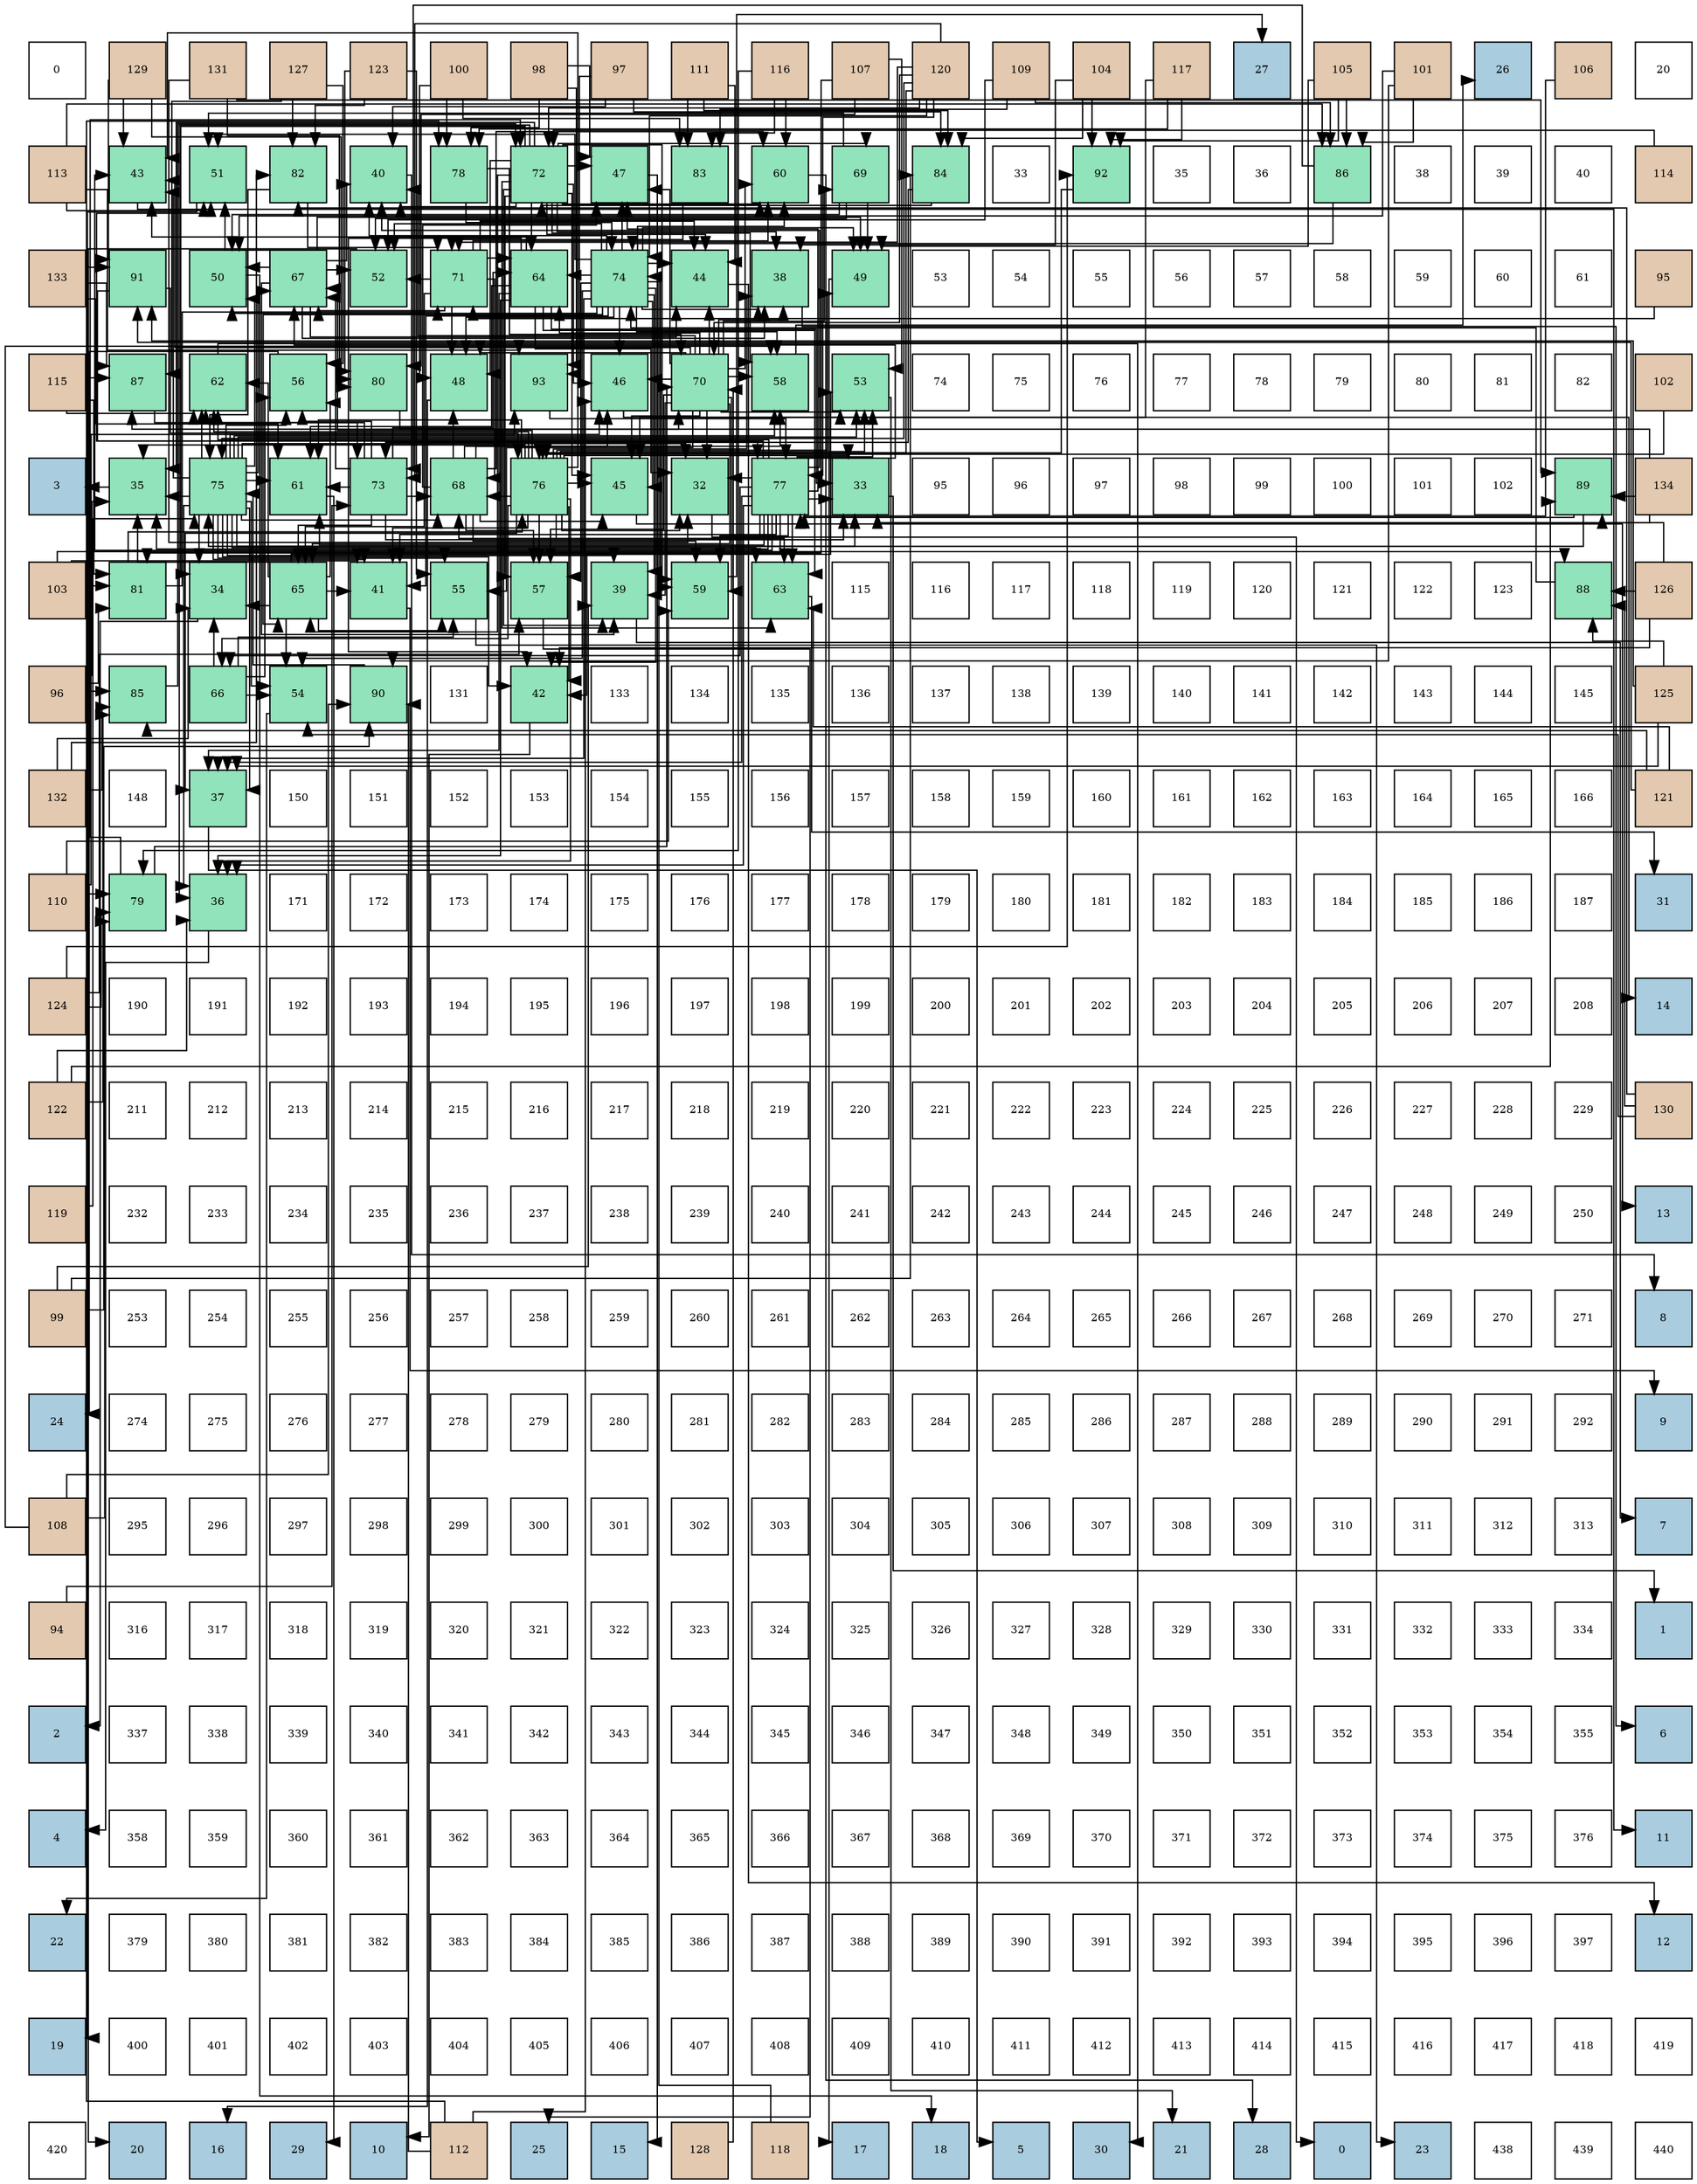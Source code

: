 digraph layout{
 rankdir=TB;
 splines=ortho;
 node [style=filled shape=square fixedsize=true width=0.6];
0[label="0", fontsize=8, fillcolor="#ffffff"];
1[label="129", fontsize=8, fillcolor="#e3c9af"];
2[label="131", fontsize=8, fillcolor="#e3c9af"];
3[label="127", fontsize=8, fillcolor="#e3c9af"];
4[label="123", fontsize=8, fillcolor="#e3c9af"];
5[label="100", fontsize=8, fillcolor="#e3c9af"];
6[label="98", fontsize=8, fillcolor="#e3c9af"];
7[label="97", fontsize=8, fillcolor="#e3c9af"];
8[label="111", fontsize=8, fillcolor="#e3c9af"];
9[label="116", fontsize=8, fillcolor="#e3c9af"];
10[label="107", fontsize=8, fillcolor="#e3c9af"];
11[label="120", fontsize=8, fillcolor="#e3c9af"];
12[label="109", fontsize=8, fillcolor="#e3c9af"];
13[label="104", fontsize=8, fillcolor="#e3c9af"];
14[label="117", fontsize=8, fillcolor="#e3c9af"];
15[label="27", fontsize=8, fillcolor="#a9ccde"];
16[label="105", fontsize=8, fillcolor="#e3c9af"];
17[label="101", fontsize=8, fillcolor="#e3c9af"];
18[label="26", fontsize=8, fillcolor="#a9ccde"];
19[label="106", fontsize=8, fillcolor="#e3c9af"];
20[label="20", fontsize=8, fillcolor="#ffffff"];
21[label="113", fontsize=8, fillcolor="#e3c9af"];
22[label="43", fontsize=8, fillcolor="#91e3bb"];
23[label="51", fontsize=8, fillcolor="#91e3bb"];
24[label="82", fontsize=8, fillcolor="#91e3bb"];
25[label="40", fontsize=8, fillcolor="#91e3bb"];
26[label="78", fontsize=8, fillcolor="#91e3bb"];
27[label="72", fontsize=8, fillcolor="#91e3bb"];
28[label="47", fontsize=8, fillcolor="#91e3bb"];
29[label="83", fontsize=8, fillcolor="#91e3bb"];
30[label="60", fontsize=8, fillcolor="#91e3bb"];
31[label="69", fontsize=8, fillcolor="#91e3bb"];
32[label="84", fontsize=8, fillcolor="#91e3bb"];
33[label="33", fontsize=8, fillcolor="#ffffff"];
34[label="92", fontsize=8, fillcolor="#91e3bb"];
35[label="35", fontsize=8, fillcolor="#ffffff"];
36[label="36", fontsize=8, fillcolor="#ffffff"];
37[label="86", fontsize=8, fillcolor="#91e3bb"];
38[label="38", fontsize=8, fillcolor="#ffffff"];
39[label="39", fontsize=8, fillcolor="#ffffff"];
40[label="40", fontsize=8, fillcolor="#ffffff"];
41[label="114", fontsize=8, fillcolor="#e3c9af"];
42[label="133", fontsize=8, fillcolor="#e3c9af"];
43[label="91", fontsize=8, fillcolor="#91e3bb"];
44[label="50", fontsize=8, fillcolor="#91e3bb"];
45[label="67", fontsize=8, fillcolor="#91e3bb"];
46[label="52", fontsize=8, fillcolor="#91e3bb"];
47[label="71", fontsize=8, fillcolor="#91e3bb"];
48[label="64", fontsize=8, fillcolor="#91e3bb"];
49[label="74", fontsize=8, fillcolor="#91e3bb"];
50[label="44", fontsize=8, fillcolor="#91e3bb"];
51[label="38", fontsize=8, fillcolor="#91e3bb"];
52[label="49", fontsize=8, fillcolor="#91e3bb"];
53[label="53", fontsize=8, fillcolor="#ffffff"];
54[label="54", fontsize=8, fillcolor="#ffffff"];
55[label="55", fontsize=8, fillcolor="#ffffff"];
56[label="56", fontsize=8, fillcolor="#ffffff"];
57[label="57", fontsize=8, fillcolor="#ffffff"];
58[label="58", fontsize=8, fillcolor="#ffffff"];
59[label="59", fontsize=8, fillcolor="#ffffff"];
60[label="60", fontsize=8, fillcolor="#ffffff"];
61[label="61", fontsize=8, fillcolor="#ffffff"];
62[label="95", fontsize=8, fillcolor="#e3c9af"];
63[label="115", fontsize=8, fillcolor="#e3c9af"];
64[label="87", fontsize=8, fillcolor="#91e3bb"];
65[label="62", fontsize=8, fillcolor="#91e3bb"];
66[label="56", fontsize=8, fillcolor="#91e3bb"];
67[label="80", fontsize=8, fillcolor="#91e3bb"];
68[label="48", fontsize=8, fillcolor="#91e3bb"];
69[label="93", fontsize=8, fillcolor="#91e3bb"];
70[label="46", fontsize=8, fillcolor="#91e3bb"];
71[label="70", fontsize=8, fillcolor="#91e3bb"];
72[label="58", fontsize=8, fillcolor="#91e3bb"];
73[label="53", fontsize=8, fillcolor="#91e3bb"];
74[label="74", fontsize=8, fillcolor="#ffffff"];
75[label="75", fontsize=8, fillcolor="#ffffff"];
76[label="76", fontsize=8, fillcolor="#ffffff"];
77[label="77", fontsize=8, fillcolor="#ffffff"];
78[label="78", fontsize=8, fillcolor="#ffffff"];
79[label="79", fontsize=8, fillcolor="#ffffff"];
80[label="80", fontsize=8, fillcolor="#ffffff"];
81[label="81", fontsize=8, fillcolor="#ffffff"];
82[label="82", fontsize=8, fillcolor="#ffffff"];
83[label="102", fontsize=8, fillcolor="#e3c9af"];
84[label="3", fontsize=8, fillcolor="#a9ccde"];
85[label="35", fontsize=8, fillcolor="#91e3bb"];
86[label="75", fontsize=8, fillcolor="#91e3bb"];
87[label="61", fontsize=8, fillcolor="#91e3bb"];
88[label="73", fontsize=8, fillcolor="#91e3bb"];
89[label="68", fontsize=8, fillcolor="#91e3bb"];
90[label="76", fontsize=8, fillcolor="#91e3bb"];
91[label="45", fontsize=8, fillcolor="#91e3bb"];
92[label="32", fontsize=8, fillcolor="#91e3bb"];
93[label="77", fontsize=8, fillcolor="#91e3bb"];
94[label="33", fontsize=8, fillcolor="#91e3bb"];
95[label="95", fontsize=8, fillcolor="#ffffff"];
96[label="96", fontsize=8, fillcolor="#ffffff"];
97[label="97", fontsize=8, fillcolor="#ffffff"];
98[label="98", fontsize=8, fillcolor="#ffffff"];
99[label="99", fontsize=8, fillcolor="#ffffff"];
100[label="100", fontsize=8, fillcolor="#ffffff"];
101[label="101", fontsize=8, fillcolor="#ffffff"];
102[label="102", fontsize=8, fillcolor="#ffffff"];
103[label="89", fontsize=8, fillcolor="#91e3bb"];
104[label="134", fontsize=8, fillcolor="#e3c9af"];
105[label="103", fontsize=8, fillcolor="#e3c9af"];
106[label="81", fontsize=8, fillcolor="#91e3bb"];
107[label="34", fontsize=8, fillcolor="#91e3bb"];
108[label="65", fontsize=8, fillcolor="#91e3bb"];
109[label="41", fontsize=8, fillcolor="#91e3bb"];
110[label="55", fontsize=8, fillcolor="#91e3bb"];
111[label="57", fontsize=8, fillcolor="#91e3bb"];
112[label="39", fontsize=8, fillcolor="#91e3bb"];
113[label="59", fontsize=8, fillcolor="#91e3bb"];
114[label="63", fontsize=8, fillcolor="#91e3bb"];
115[label="115", fontsize=8, fillcolor="#ffffff"];
116[label="116", fontsize=8, fillcolor="#ffffff"];
117[label="117", fontsize=8, fillcolor="#ffffff"];
118[label="118", fontsize=8, fillcolor="#ffffff"];
119[label="119", fontsize=8, fillcolor="#ffffff"];
120[label="120", fontsize=8, fillcolor="#ffffff"];
121[label="121", fontsize=8, fillcolor="#ffffff"];
122[label="122", fontsize=8, fillcolor="#ffffff"];
123[label="123", fontsize=8, fillcolor="#ffffff"];
124[label="88", fontsize=8, fillcolor="#91e3bb"];
125[label="126", fontsize=8, fillcolor="#e3c9af"];
126[label="96", fontsize=8, fillcolor="#e3c9af"];
127[label="85", fontsize=8, fillcolor="#91e3bb"];
128[label="66", fontsize=8, fillcolor="#91e3bb"];
129[label="54", fontsize=8, fillcolor="#91e3bb"];
130[label="90", fontsize=8, fillcolor="#91e3bb"];
131[label="131", fontsize=8, fillcolor="#ffffff"];
132[label="42", fontsize=8, fillcolor="#91e3bb"];
133[label="133", fontsize=8, fillcolor="#ffffff"];
134[label="134", fontsize=8, fillcolor="#ffffff"];
135[label="135", fontsize=8, fillcolor="#ffffff"];
136[label="136", fontsize=8, fillcolor="#ffffff"];
137[label="137", fontsize=8, fillcolor="#ffffff"];
138[label="138", fontsize=8, fillcolor="#ffffff"];
139[label="139", fontsize=8, fillcolor="#ffffff"];
140[label="140", fontsize=8, fillcolor="#ffffff"];
141[label="141", fontsize=8, fillcolor="#ffffff"];
142[label="142", fontsize=8, fillcolor="#ffffff"];
143[label="143", fontsize=8, fillcolor="#ffffff"];
144[label="144", fontsize=8, fillcolor="#ffffff"];
145[label="145", fontsize=8, fillcolor="#ffffff"];
146[label="125", fontsize=8, fillcolor="#e3c9af"];
147[label="132", fontsize=8, fillcolor="#e3c9af"];
148[label="148", fontsize=8, fillcolor="#ffffff"];
149[label="37", fontsize=8, fillcolor="#91e3bb"];
150[label="150", fontsize=8, fillcolor="#ffffff"];
151[label="151", fontsize=8, fillcolor="#ffffff"];
152[label="152", fontsize=8, fillcolor="#ffffff"];
153[label="153", fontsize=8, fillcolor="#ffffff"];
154[label="154", fontsize=8, fillcolor="#ffffff"];
155[label="155", fontsize=8, fillcolor="#ffffff"];
156[label="156", fontsize=8, fillcolor="#ffffff"];
157[label="157", fontsize=8, fillcolor="#ffffff"];
158[label="158", fontsize=8, fillcolor="#ffffff"];
159[label="159", fontsize=8, fillcolor="#ffffff"];
160[label="160", fontsize=8, fillcolor="#ffffff"];
161[label="161", fontsize=8, fillcolor="#ffffff"];
162[label="162", fontsize=8, fillcolor="#ffffff"];
163[label="163", fontsize=8, fillcolor="#ffffff"];
164[label="164", fontsize=8, fillcolor="#ffffff"];
165[label="165", fontsize=8, fillcolor="#ffffff"];
166[label="166", fontsize=8, fillcolor="#ffffff"];
167[label="121", fontsize=8, fillcolor="#e3c9af"];
168[label="110", fontsize=8, fillcolor="#e3c9af"];
169[label="79", fontsize=8, fillcolor="#91e3bb"];
170[label="36", fontsize=8, fillcolor="#91e3bb"];
171[label="171", fontsize=8, fillcolor="#ffffff"];
172[label="172", fontsize=8, fillcolor="#ffffff"];
173[label="173", fontsize=8, fillcolor="#ffffff"];
174[label="174", fontsize=8, fillcolor="#ffffff"];
175[label="175", fontsize=8, fillcolor="#ffffff"];
176[label="176", fontsize=8, fillcolor="#ffffff"];
177[label="177", fontsize=8, fillcolor="#ffffff"];
178[label="178", fontsize=8, fillcolor="#ffffff"];
179[label="179", fontsize=8, fillcolor="#ffffff"];
180[label="180", fontsize=8, fillcolor="#ffffff"];
181[label="181", fontsize=8, fillcolor="#ffffff"];
182[label="182", fontsize=8, fillcolor="#ffffff"];
183[label="183", fontsize=8, fillcolor="#ffffff"];
184[label="184", fontsize=8, fillcolor="#ffffff"];
185[label="185", fontsize=8, fillcolor="#ffffff"];
186[label="186", fontsize=8, fillcolor="#ffffff"];
187[label="187", fontsize=8, fillcolor="#ffffff"];
188[label="31", fontsize=8, fillcolor="#a9ccde"];
189[label="124", fontsize=8, fillcolor="#e3c9af"];
190[label="190", fontsize=8, fillcolor="#ffffff"];
191[label="191", fontsize=8, fillcolor="#ffffff"];
192[label="192", fontsize=8, fillcolor="#ffffff"];
193[label="193", fontsize=8, fillcolor="#ffffff"];
194[label="194", fontsize=8, fillcolor="#ffffff"];
195[label="195", fontsize=8, fillcolor="#ffffff"];
196[label="196", fontsize=8, fillcolor="#ffffff"];
197[label="197", fontsize=8, fillcolor="#ffffff"];
198[label="198", fontsize=8, fillcolor="#ffffff"];
199[label="199", fontsize=8, fillcolor="#ffffff"];
200[label="200", fontsize=8, fillcolor="#ffffff"];
201[label="201", fontsize=8, fillcolor="#ffffff"];
202[label="202", fontsize=8, fillcolor="#ffffff"];
203[label="203", fontsize=8, fillcolor="#ffffff"];
204[label="204", fontsize=8, fillcolor="#ffffff"];
205[label="205", fontsize=8, fillcolor="#ffffff"];
206[label="206", fontsize=8, fillcolor="#ffffff"];
207[label="207", fontsize=8, fillcolor="#ffffff"];
208[label="208", fontsize=8, fillcolor="#ffffff"];
209[label="14", fontsize=8, fillcolor="#a9ccde"];
210[label="122", fontsize=8, fillcolor="#e3c9af"];
211[label="211", fontsize=8, fillcolor="#ffffff"];
212[label="212", fontsize=8, fillcolor="#ffffff"];
213[label="213", fontsize=8, fillcolor="#ffffff"];
214[label="214", fontsize=8, fillcolor="#ffffff"];
215[label="215", fontsize=8, fillcolor="#ffffff"];
216[label="216", fontsize=8, fillcolor="#ffffff"];
217[label="217", fontsize=8, fillcolor="#ffffff"];
218[label="218", fontsize=8, fillcolor="#ffffff"];
219[label="219", fontsize=8, fillcolor="#ffffff"];
220[label="220", fontsize=8, fillcolor="#ffffff"];
221[label="221", fontsize=8, fillcolor="#ffffff"];
222[label="222", fontsize=8, fillcolor="#ffffff"];
223[label="223", fontsize=8, fillcolor="#ffffff"];
224[label="224", fontsize=8, fillcolor="#ffffff"];
225[label="225", fontsize=8, fillcolor="#ffffff"];
226[label="226", fontsize=8, fillcolor="#ffffff"];
227[label="227", fontsize=8, fillcolor="#ffffff"];
228[label="228", fontsize=8, fillcolor="#ffffff"];
229[label="229", fontsize=8, fillcolor="#ffffff"];
230[label="130", fontsize=8, fillcolor="#e3c9af"];
231[label="119", fontsize=8, fillcolor="#e3c9af"];
232[label="232", fontsize=8, fillcolor="#ffffff"];
233[label="233", fontsize=8, fillcolor="#ffffff"];
234[label="234", fontsize=8, fillcolor="#ffffff"];
235[label="235", fontsize=8, fillcolor="#ffffff"];
236[label="236", fontsize=8, fillcolor="#ffffff"];
237[label="237", fontsize=8, fillcolor="#ffffff"];
238[label="238", fontsize=8, fillcolor="#ffffff"];
239[label="239", fontsize=8, fillcolor="#ffffff"];
240[label="240", fontsize=8, fillcolor="#ffffff"];
241[label="241", fontsize=8, fillcolor="#ffffff"];
242[label="242", fontsize=8, fillcolor="#ffffff"];
243[label="243", fontsize=8, fillcolor="#ffffff"];
244[label="244", fontsize=8, fillcolor="#ffffff"];
245[label="245", fontsize=8, fillcolor="#ffffff"];
246[label="246", fontsize=8, fillcolor="#ffffff"];
247[label="247", fontsize=8, fillcolor="#ffffff"];
248[label="248", fontsize=8, fillcolor="#ffffff"];
249[label="249", fontsize=8, fillcolor="#ffffff"];
250[label="250", fontsize=8, fillcolor="#ffffff"];
251[label="13", fontsize=8, fillcolor="#a9ccde"];
252[label="99", fontsize=8, fillcolor="#e3c9af"];
253[label="253", fontsize=8, fillcolor="#ffffff"];
254[label="254", fontsize=8, fillcolor="#ffffff"];
255[label="255", fontsize=8, fillcolor="#ffffff"];
256[label="256", fontsize=8, fillcolor="#ffffff"];
257[label="257", fontsize=8, fillcolor="#ffffff"];
258[label="258", fontsize=8, fillcolor="#ffffff"];
259[label="259", fontsize=8, fillcolor="#ffffff"];
260[label="260", fontsize=8, fillcolor="#ffffff"];
261[label="261", fontsize=8, fillcolor="#ffffff"];
262[label="262", fontsize=8, fillcolor="#ffffff"];
263[label="263", fontsize=8, fillcolor="#ffffff"];
264[label="264", fontsize=8, fillcolor="#ffffff"];
265[label="265", fontsize=8, fillcolor="#ffffff"];
266[label="266", fontsize=8, fillcolor="#ffffff"];
267[label="267", fontsize=8, fillcolor="#ffffff"];
268[label="268", fontsize=8, fillcolor="#ffffff"];
269[label="269", fontsize=8, fillcolor="#ffffff"];
270[label="270", fontsize=8, fillcolor="#ffffff"];
271[label="271", fontsize=8, fillcolor="#ffffff"];
272[label="8", fontsize=8, fillcolor="#a9ccde"];
273[label="24", fontsize=8, fillcolor="#a9ccde"];
274[label="274", fontsize=8, fillcolor="#ffffff"];
275[label="275", fontsize=8, fillcolor="#ffffff"];
276[label="276", fontsize=8, fillcolor="#ffffff"];
277[label="277", fontsize=8, fillcolor="#ffffff"];
278[label="278", fontsize=8, fillcolor="#ffffff"];
279[label="279", fontsize=8, fillcolor="#ffffff"];
280[label="280", fontsize=8, fillcolor="#ffffff"];
281[label="281", fontsize=8, fillcolor="#ffffff"];
282[label="282", fontsize=8, fillcolor="#ffffff"];
283[label="283", fontsize=8, fillcolor="#ffffff"];
284[label="284", fontsize=8, fillcolor="#ffffff"];
285[label="285", fontsize=8, fillcolor="#ffffff"];
286[label="286", fontsize=8, fillcolor="#ffffff"];
287[label="287", fontsize=8, fillcolor="#ffffff"];
288[label="288", fontsize=8, fillcolor="#ffffff"];
289[label="289", fontsize=8, fillcolor="#ffffff"];
290[label="290", fontsize=8, fillcolor="#ffffff"];
291[label="291", fontsize=8, fillcolor="#ffffff"];
292[label="292", fontsize=8, fillcolor="#ffffff"];
293[label="9", fontsize=8, fillcolor="#a9ccde"];
294[label="108", fontsize=8, fillcolor="#e3c9af"];
295[label="295", fontsize=8, fillcolor="#ffffff"];
296[label="296", fontsize=8, fillcolor="#ffffff"];
297[label="297", fontsize=8, fillcolor="#ffffff"];
298[label="298", fontsize=8, fillcolor="#ffffff"];
299[label="299", fontsize=8, fillcolor="#ffffff"];
300[label="300", fontsize=8, fillcolor="#ffffff"];
301[label="301", fontsize=8, fillcolor="#ffffff"];
302[label="302", fontsize=8, fillcolor="#ffffff"];
303[label="303", fontsize=8, fillcolor="#ffffff"];
304[label="304", fontsize=8, fillcolor="#ffffff"];
305[label="305", fontsize=8, fillcolor="#ffffff"];
306[label="306", fontsize=8, fillcolor="#ffffff"];
307[label="307", fontsize=8, fillcolor="#ffffff"];
308[label="308", fontsize=8, fillcolor="#ffffff"];
309[label="309", fontsize=8, fillcolor="#ffffff"];
310[label="310", fontsize=8, fillcolor="#ffffff"];
311[label="311", fontsize=8, fillcolor="#ffffff"];
312[label="312", fontsize=8, fillcolor="#ffffff"];
313[label="313", fontsize=8, fillcolor="#ffffff"];
314[label="7", fontsize=8, fillcolor="#a9ccde"];
315[label="94", fontsize=8, fillcolor="#e3c9af"];
316[label="316", fontsize=8, fillcolor="#ffffff"];
317[label="317", fontsize=8, fillcolor="#ffffff"];
318[label="318", fontsize=8, fillcolor="#ffffff"];
319[label="319", fontsize=8, fillcolor="#ffffff"];
320[label="320", fontsize=8, fillcolor="#ffffff"];
321[label="321", fontsize=8, fillcolor="#ffffff"];
322[label="322", fontsize=8, fillcolor="#ffffff"];
323[label="323", fontsize=8, fillcolor="#ffffff"];
324[label="324", fontsize=8, fillcolor="#ffffff"];
325[label="325", fontsize=8, fillcolor="#ffffff"];
326[label="326", fontsize=8, fillcolor="#ffffff"];
327[label="327", fontsize=8, fillcolor="#ffffff"];
328[label="328", fontsize=8, fillcolor="#ffffff"];
329[label="329", fontsize=8, fillcolor="#ffffff"];
330[label="330", fontsize=8, fillcolor="#ffffff"];
331[label="331", fontsize=8, fillcolor="#ffffff"];
332[label="332", fontsize=8, fillcolor="#ffffff"];
333[label="333", fontsize=8, fillcolor="#ffffff"];
334[label="334", fontsize=8, fillcolor="#ffffff"];
335[label="1", fontsize=8, fillcolor="#a9ccde"];
336[label="2", fontsize=8, fillcolor="#a9ccde"];
337[label="337", fontsize=8, fillcolor="#ffffff"];
338[label="338", fontsize=8, fillcolor="#ffffff"];
339[label="339", fontsize=8, fillcolor="#ffffff"];
340[label="340", fontsize=8, fillcolor="#ffffff"];
341[label="341", fontsize=8, fillcolor="#ffffff"];
342[label="342", fontsize=8, fillcolor="#ffffff"];
343[label="343", fontsize=8, fillcolor="#ffffff"];
344[label="344", fontsize=8, fillcolor="#ffffff"];
345[label="345", fontsize=8, fillcolor="#ffffff"];
346[label="346", fontsize=8, fillcolor="#ffffff"];
347[label="347", fontsize=8, fillcolor="#ffffff"];
348[label="348", fontsize=8, fillcolor="#ffffff"];
349[label="349", fontsize=8, fillcolor="#ffffff"];
350[label="350", fontsize=8, fillcolor="#ffffff"];
351[label="351", fontsize=8, fillcolor="#ffffff"];
352[label="352", fontsize=8, fillcolor="#ffffff"];
353[label="353", fontsize=8, fillcolor="#ffffff"];
354[label="354", fontsize=8, fillcolor="#ffffff"];
355[label="355", fontsize=8, fillcolor="#ffffff"];
356[label="6", fontsize=8, fillcolor="#a9ccde"];
357[label="4", fontsize=8, fillcolor="#a9ccde"];
358[label="358", fontsize=8, fillcolor="#ffffff"];
359[label="359", fontsize=8, fillcolor="#ffffff"];
360[label="360", fontsize=8, fillcolor="#ffffff"];
361[label="361", fontsize=8, fillcolor="#ffffff"];
362[label="362", fontsize=8, fillcolor="#ffffff"];
363[label="363", fontsize=8, fillcolor="#ffffff"];
364[label="364", fontsize=8, fillcolor="#ffffff"];
365[label="365", fontsize=8, fillcolor="#ffffff"];
366[label="366", fontsize=8, fillcolor="#ffffff"];
367[label="367", fontsize=8, fillcolor="#ffffff"];
368[label="368", fontsize=8, fillcolor="#ffffff"];
369[label="369", fontsize=8, fillcolor="#ffffff"];
370[label="370", fontsize=8, fillcolor="#ffffff"];
371[label="371", fontsize=8, fillcolor="#ffffff"];
372[label="372", fontsize=8, fillcolor="#ffffff"];
373[label="373", fontsize=8, fillcolor="#ffffff"];
374[label="374", fontsize=8, fillcolor="#ffffff"];
375[label="375", fontsize=8, fillcolor="#ffffff"];
376[label="376", fontsize=8, fillcolor="#ffffff"];
377[label="11", fontsize=8, fillcolor="#a9ccde"];
378[label="22", fontsize=8, fillcolor="#a9ccde"];
379[label="379", fontsize=8, fillcolor="#ffffff"];
380[label="380", fontsize=8, fillcolor="#ffffff"];
381[label="381", fontsize=8, fillcolor="#ffffff"];
382[label="382", fontsize=8, fillcolor="#ffffff"];
383[label="383", fontsize=8, fillcolor="#ffffff"];
384[label="384", fontsize=8, fillcolor="#ffffff"];
385[label="385", fontsize=8, fillcolor="#ffffff"];
386[label="386", fontsize=8, fillcolor="#ffffff"];
387[label="387", fontsize=8, fillcolor="#ffffff"];
388[label="388", fontsize=8, fillcolor="#ffffff"];
389[label="389", fontsize=8, fillcolor="#ffffff"];
390[label="390", fontsize=8, fillcolor="#ffffff"];
391[label="391", fontsize=8, fillcolor="#ffffff"];
392[label="392", fontsize=8, fillcolor="#ffffff"];
393[label="393", fontsize=8, fillcolor="#ffffff"];
394[label="394", fontsize=8, fillcolor="#ffffff"];
395[label="395", fontsize=8, fillcolor="#ffffff"];
396[label="396", fontsize=8, fillcolor="#ffffff"];
397[label="397", fontsize=8, fillcolor="#ffffff"];
398[label="12", fontsize=8, fillcolor="#a9ccde"];
399[label="19", fontsize=8, fillcolor="#a9ccde"];
400[label="400", fontsize=8, fillcolor="#ffffff"];
401[label="401", fontsize=8, fillcolor="#ffffff"];
402[label="402", fontsize=8, fillcolor="#ffffff"];
403[label="403", fontsize=8, fillcolor="#ffffff"];
404[label="404", fontsize=8, fillcolor="#ffffff"];
405[label="405", fontsize=8, fillcolor="#ffffff"];
406[label="406", fontsize=8, fillcolor="#ffffff"];
407[label="407", fontsize=8, fillcolor="#ffffff"];
408[label="408", fontsize=8, fillcolor="#ffffff"];
409[label="409", fontsize=8, fillcolor="#ffffff"];
410[label="410", fontsize=8, fillcolor="#ffffff"];
411[label="411", fontsize=8, fillcolor="#ffffff"];
412[label="412", fontsize=8, fillcolor="#ffffff"];
413[label="413", fontsize=8, fillcolor="#ffffff"];
414[label="414", fontsize=8, fillcolor="#ffffff"];
415[label="415", fontsize=8, fillcolor="#ffffff"];
416[label="416", fontsize=8, fillcolor="#ffffff"];
417[label="417", fontsize=8, fillcolor="#ffffff"];
418[label="418", fontsize=8, fillcolor="#ffffff"];
419[label="419", fontsize=8, fillcolor="#ffffff"];
420[label="420", fontsize=8, fillcolor="#ffffff"];
421[label="20", fontsize=8, fillcolor="#a9ccde"];
422[label="16", fontsize=8, fillcolor="#a9ccde"];
423[label="29", fontsize=8, fillcolor="#a9ccde"];
424[label="10", fontsize=8, fillcolor="#a9ccde"];
425[label="112", fontsize=8, fillcolor="#e3c9af"];
426[label="25", fontsize=8, fillcolor="#a9ccde"];
427[label="15", fontsize=8, fillcolor="#a9ccde"];
428[label="128", fontsize=8, fillcolor="#e3c9af"];
429[label="118", fontsize=8, fillcolor="#e3c9af"];
430[label="17", fontsize=8, fillcolor="#a9ccde"];
431[label="18", fontsize=8, fillcolor="#a9ccde"];
432[label="5", fontsize=8, fillcolor="#a9ccde"];
433[label="30", fontsize=8, fillcolor="#a9ccde"];
434[label="21", fontsize=8, fillcolor="#a9ccde"];
435[label="28", fontsize=8, fillcolor="#a9ccde"];
436[label="0", fontsize=8, fillcolor="#a9ccde"];
437[label="23", fontsize=8, fillcolor="#a9ccde"];
438[label="438", fontsize=8, fillcolor="#ffffff"];
439[label="439", fontsize=8, fillcolor="#ffffff"];
440[label="440", fontsize=8, fillcolor="#ffffff"];
edge [constraint=false, style=vis];92 -> 436;
94 -> 335;
107 -> 336;
85 -> 84;
170 -> 357;
149 -> 432;
51 -> 356;
112 -> 314;
25 -> 272;
109 -> 293;
132 -> 424;
22 -> 377;
50 -> 398;
91 -> 251;
70 -> 209;
28 -> 427;
68 -> 422;
52 -> 430;
44 -> 431;
23 -> 399;
46 -> 421;
73 -> 434;
129 -> 378;
110 -> 437;
66 -> 273;
111 -> 426;
72 -> 18;
113 -> 15;
30 -> 435;
87 -> 423;
65 -> 433;
114 -> 188;
48 -> 92;
48 -> 94;
48 -> 170;
48 -> 149;
48 -> 132;
48 -> 22;
48 -> 87;
48 -> 114;
108 -> 107;
108 -> 85;
108 -> 109;
108 -> 73;
108 -> 129;
108 -> 110;
108 -> 66;
108 -> 65;
128 -> 107;
128 -> 129;
128 -> 110;
128 -> 66;
45 -> 51;
45 -> 112;
45 -> 25;
45 -> 50;
45 -> 52;
45 -> 44;
45 -> 23;
45 -> 46;
89 -> 91;
89 -> 70;
89 -> 28;
89 -> 68;
89 -> 111;
89 -> 72;
89 -> 113;
89 -> 30;
31 -> 52;
31 -> 44;
31 -> 23;
31 -> 46;
71 -> 92;
71 -> 51;
71 -> 112;
71 -> 25;
71 -> 22;
71 -> 50;
71 -> 91;
71 -> 70;
71 -> 28;
71 -> 68;
71 -> 73;
71 -> 110;
71 -> 111;
71 -> 72;
71 -> 113;
71 -> 30;
71 -> 48;
71 -> 108;
71 -> 31;
47 -> 50;
47 -> 68;
47 -> 46;
47 -> 30;
47 -> 48;
47 -> 108;
47 -> 45;
47 -> 89;
27 -> 107;
27 -> 85;
27 -> 170;
27 -> 51;
27 -> 112;
27 -> 25;
27 -> 50;
27 -> 91;
27 -> 70;
27 -> 28;
27 -> 68;
27 -> 111;
27 -> 72;
27 -> 113;
27 -> 30;
27 -> 114;
27 -> 48;
27 -> 108;
27 -> 31;
88 -> 94;
88 -> 66;
88 -> 87;
88 -> 65;
88 -> 48;
88 -> 108;
88 -> 45;
88 -> 89;
49 -> 149;
49 -> 51;
49 -> 112;
49 -> 25;
49 -> 109;
49 -> 132;
49 -> 50;
49 -> 91;
49 -> 70;
49 -> 28;
49 -> 68;
49 -> 52;
49 -> 44;
49 -> 23;
49 -> 46;
49 -> 129;
49 -> 111;
49 -> 72;
49 -> 113;
49 -> 30;
49 -> 48;
49 -> 108;
86 -> 92;
86 -> 94;
86 -> 107;
86 -> 85;
86 -> 170;
86 -> 149;
86 -> 112;
86 -> 109;
86 -> 132;
86 -> 22;
86 -> 70;
86 -> 44;
86 -> 73;
86 -> 129;
86 -> 110;
86 -> 66;
86 -> 72;
86 -> 87;
86 -> 65;
86 -> 114;
86 -> 45;
86 -> 89;
90 -> 92;
90 -> 94;
90 -> 85;
90 -> 170;
90 -> 149;
90 -> 51;
90 -> 109;
90 -> 132;
90 -> 22;
90 -> 91;
90 -> 52;
90 -> 73;
90 -> 111;
90 -> 87;
90 -> 65;
90 -> 114;
90 -> 128;
90 -> 45;
90 -> 89;
93 -> 92;
93 -> 94;
93 -> 85;
93 -> 170;
93 -> 149;
93 -> 25;
93 -> 109;
93 -> 132;
93 -> 22;
93 -> 28;
93 -> 23;
93 -> 73;
93 -> 113;
93 -> 87;
93 -> 65;
93 -> 114;
93 -> 128;
93 -> 45;
93 -> 89;
26 -> 71;
26 -> 49;
169 -> 71;
169 -> 27;
67 -> 71;
106 -> 47;
106 -> 90;
24 -> 47;
24 -> 86;
29 -> 47;
32 -> 27;
32 -> 88;
127 -> 27;
37 -> 88;
37 -> 49;
64 -> 88;
124 -> 49;
103 -> 86;
103 -> 93;
130 -> 86;
43 -> 90;
43 -> 93;
34 -> 90;
69 -> 93;
315 -> 88;
62 -> 47;
126 -> 85;
126 -> 106;
126 -> 127;
7 -> 25;
7 -> 32;
7 -> 69;
6 -> 28;
6 -> 26;
6 -> 69;
252 -> 112;
252 -> 32;
252 -> 130;
5 -> 68;
5 -> 26;
5 -> 29;
17 -> 44;
17 -> 37;
17 -> 130;
83 -> 90;
105 -> 109;
105 -> 106;
105 -> 124;
13 -> 51;
13 -> 32;
13 -> 34;
16 -> 52;
16 -> 37;
16 -> 34;
19 -> 93;
10 -> 73;
10 -> 67;
10 -> 106;
294 -> 72;
294 -> 169;
294 -> 130;
12 -> 46;
12 -> 29;
12 -> 37;
168 -> 113;
168 -> 169;
168 -> 69;
8 -> 50;
8 -> 29;
8 -> 32;
425 -> 70;
425 -> 26;
425 -> 130;
21 -> 23;
21 -> 37;
21 -> 69;
41 -> 27;
63 -> 65;
63 -> 106;
63 -> 64;
9 -> 30;
9 -> 169;
9 -> 29;
14 -> 91;
14 -> 26;
14 -> 34;
429 -> 49;
231 -> 86;
11 -> 71;
11 -> 47;
11 -> 27;
11 -> 88;
11 -> 49;
11 -> 86;
11 -> 90;
11 -> 93;
167 -> 114;
167 -> 127;
167 -> 43;
210 -> 170;
210 -> 127;
210 -> 103;
4 -> 110;
4 -> 67;
4 -> 24;
189 -> 111;
189 -> 169;
189 -> 34;
146 -> 149;
146 -> 124;
146 -> 43;
125 -> 132;
125 -> 124;
125 -> 103;
3 -> 66;
3 -> 24;
3 -> 64;
428 -> 71;
1 -> 22;
1 -> 67;
1 -> 43;
230 -> 129;
230 -> 24;
230 -> 124;
2 -> 92;
2 -> 67;
2 -> 103;
147 -> 107;
147 -> 24;
147 -> 127;
42 -> 87;
42 -> 64;
42 -> 43;
104 -> 94;
104 -> 64;
104 -> 103;
edge [constraint=true, style=invis];
0 -> 21 -> 42 -> 63 -> 84 -> 105 -> 126 -> 147 -> 168 -> 189 -> 210 -> 231 -> 252 -> 273 -> 294 -> 315 -> 336 -> 357 -> 378 -> 399 -> 420;
1 -> 22 -> 43 -> 64 -> 85 -> 106 -> 127 -> 148 -> 169 -> 190 -> 211 -> 232 -> 253 -> 274 -> 295 -> 316 -> 337 -> 358 -> 379 -> 400 -> 421;
2 -> 23 -> 44 -> 65 -> 86 -> 107 -> 128 -> 149 -> 170 -> 191 -> 212 -> 233 -> 254 -> 275 -> 296 -> 317 -> 338 -> 359 -> 380 -> 401 -> 422;
3 -> 24 -> 45 -> 66 -> 87 -> 108 -> 129 -> 150 -> 171 -> 192 -> 213 -> 234 -> 255 -> 276 -> 297 -> 318 -> 339 -> 360 -> 381 -> 402 -> 423;
4 -> 25 -> 46 -> 67 -> 88 -> 109 -> 130 -> 151 -> 172 -> 193 -> 214 -> 235 -> 256 -> 277 -> 298 -> 319 -> 340 -> 361 -> 382 -> 403 -> 424;
5 -> 26 -> 47 -> 68 -> 89 -> 110 -> 131 -> 152 -> 173 -> 194 -> 215 -> 236 -> 257 -> 278 -> 299 -> 320 -> 341 -> 362 -> 383 -> 404 -> 425;
6 -> 27 -> 48 -> 69 -> 90 -> 111 -> 132 -> 153 -> 174 -> 195 -> 216 -> 237 -> 258 -> 279 -> 300 -> 321 -> 342 -> 363 -> 384 -> 405 -> 426;
7 -> 28 -> 49 -> 70 -> 91 -> 112 -> 133 -> 154 -> 175 -> 196 -> 217 -> 238 -> 259 -> 280 -> 301 -> 322 -> 343 -> 364 -> 385 -> 406 -> 427;
8 -> 29 -> 50 -> 71 -> 92 -> 113 -> 134 -> 155 -> 176 -> 197 -> 218 -> 239 -> 260 -> 281 -> 302 -> 323 -> 344 -> 365 -> 386 -> 407 -> 428;
9 -> 30 -> 51 -> 72 -> 93 -> 114 -> 135 -> 156 -> 177 -> 198 -> 219 -> 240 -> 261 -> 282 -> 303 -> 324 -> 345 -> 366 -> 387 -> 408 -> 429;
10 -> 31 -> 52 -> 73 -> 94 -> 115 -> 136 -> 157 -> 178 -> 199 -> 220 -> 241 -> 262 -> 283 -> 304 -> 325 -> 346 -> 367 -> 388 -> 409 -> 430;
11 -> 32 -> 53 -> 74 -> 95 -> 116 -> 137 -> 158 -> 179 -> 200 -> 221 -> 242 -> 263 -> 284 -> 305 -> 326 -> 347 -> 368 -> 389 -> 410 -> 431;
12 -> 33 -> 54 -> 75 -> 96 -> 117 -> 138 -> 159 -> 180 -> 201 -> 222 -> 243 -> 264 -> 285 -> 306 -> 327 -> 348 -> 369 -> 390 -> 411 -> 432;
13 -> 34 -> 55 -> 76 -> 97 -> 118 -> 139 -> 160 -> 181 -> 202 -> 223 -> 244 -> 265 -> 286 -> 307 -> 328 -> 349 -> 370 -> 391 -> 412 -> 433;
14 -> 35 -> 56 -> 77 -> 98 -> 119 -> 140 -> 161 -> 182 -> 203 -> 224 -> 245 -> 266 -> 287 -> 308 -> 329 -> 350 -> 371 -> 392 -> 413 -> 434;
15 -> 36 -> 57 -> 78 -> 99 -> 120 -> 141 -> 162 -> 183 -> 204 -> 225 -> 246 -> 267 -> 288 -> 309 -> 330 -> 351 -> 372 -> 393 -> 414 -> 435;
16 -> 37 -> 58 -> 79 -> 100 -> 121 -> 142 -> 163 -> 184 -> 205 -> 226 -> 247 -> 268 -> 289 -> 310 -> 331 -> 352 -> 373 -> 394 -> 415 -> 436;
17 -> 38 -> 59 -> 80 -> 101 -> 122 -> 143 -> 164 -> 185 -> 206 -> 227 -> 248 -> 269 -> 290 -> 311 -> 332 -> 353 -> 374 -> 395 -> 416 -> 437;
18 -> 39 -> 60 -> 81 -> 102 -> 123 -> 144 -> 165 -> 186 -> 207 -> 228 -> 249 -> 270 -> 291 -> 312 -> 333 -> 354 -> 375 -> 396 -> 417 -> 438;
19 -> 40 -> 61 -> 82 -> 103 -> 124 -> 145 -> 166 -> 187 -> 208 -> 229 -> 250 -> 271 -> 292 -> 313 -> 334 -> 355 -> 376 -> 397 -> 418 -> 439;
20 -> 41 -> 62 -> 83 -> 104 -> 125 -> 146 -> 167 -> 188 -> 209 -> 230 -> 251 -> 272 -> 293 -> 314 -> 335 -> 356 -> 377 -> 398 -> 419 -> 440;
rank = same {0 -> 1 -> 2 -> 3 -> 4 -> 5 -> 6 -> 7 -> 8 -> 9 -> 10 -> 11 -> 12 -> 13 -> 14 -> 15 -> 16 -> 17 -> 18 -> 19 -> 20};
rank = same {21 -> 22 -> 23 -> 24 -> 25 -> 26 -> 27 -> 28 -> 29 -> 30 -> 31 -> 32 -> 33 -> 34 -> 35 -> 36 -> 37 -> 38 -> 39 -> 40 -> 41};
rank = same {42 -> 43 -> 44 -> 45 -> 46 -> 47 -> 48 -> 49 -> 50 -> 51 -> 52 -> 53 -> 54 -> 55 -> 56 -> 57 -> 58 -> 59 -> 60 -> 61 -> 62};
rank = same {63 -> 64 -> 65 -> 66 -> 67 -> 68 -> 69 -> 70 -> 71 -> 72 -> 73 -> 74 -> 75 -> 76 -> 77 -> 78 -> 79 -> 80 -> 81 -> 82 -> 83};
rank = same {84 -> 85 -> 86 -> 87 -> 88 -> 89 -> 90 -> 91 -> 92 -> 93 -> 94 -> 95 -> 96 -> 97 -> 98 -> 99 -> 100 -> 101 -> 102 -> 103 -> 104};
rank = same {105 -> 106 -> 107 -> 108 -> 109 -> 110 -> 111 -> 112 -> 113 -> 114 -> 115 -> 116 -> 117 -> 118 -> 119 -> 120 -> 121 -> 122 -> 123 -> 124 -> 125};
rank = same {126 -> 127 -> 128 -> 129 -> 130 -> 131 -> 132 -> 133 -> 134 -> 135 -> 136 -> 137 -> 138 -> 139 -> 140 -> 141 -> 142 -> 143 -> 144 -> 145 -> 146};
rank = same {147 -> 148 -> 149 -> 150 -> 151 -> 152 -> 153 -> 154 -> 155 -> 156 -> 157 -> 158 -> 159 -> 160 -> 161 -> 162 -> 163 -> 164 -> 165 -> 166 -> 167};
rank = same {168 -> 169 -> 170 -> 171 -> 172 -> 173 -> 174 -> 175 -> 176 -> 177 -> 178 -> 179 -> 180 -> 181 -> 182 -> 183 -> 184 -> 185 -> 186 -> 187 -> 188};
rank = same {189 -> 190 -> 191 -> 192 -> 193 -> 194 -> 195 -> 196 -> 197 -> 198 -> 199 -> 200 -> 201 -> 202 -> 203 -> 204 -> 205 -> 206 -> 207 -> 208 -> 209};
rank = same {210 -> 211 -> 212 -> 213 -> 214 -> 215 -> 216 -> 217 -> 218 -> 219 -> 220 -> 221 -> 222 -> 223 -> 224 -> 225 -> 226 -> 227 -> 228 -> 229 -> 230};
rank = same {231 -> 232 -> 233 -> 234 -> 235 -> 236 -> 237 -> 238 -> 239 -> 240 -> 241 -> 242 -> 243 -> 244 -> 245 -> 246 -> 247 -> 248 -> 249 -> 250 -> 251};
rank = same {252 -> 253 -> 254 -> 255 -> 256 -> 257 -> 258 -> 259 -> 260 -> 261 -> 262 -> 263 -> 264 -> 265 -> 266 -> 267 -> 268 -> 269 -> 270 -> 271 -> 272};
rank = same {273 -> 274 -> 275 -> 276 -> 277 -> 278 -> 279 -> 280 -> 281 -> 282 -> 283 -> 284 -> 285 -> 286 -> 287 -> 288 -> 289 -> 290 -> 291 -> 292 -> 293};
rank = same {294 -> 295 -> 296 -> 297 -> 298 -> 299 -> 300 -> 301 -> 302 -> 303 -> 304 -> 305 -> 306 -> 307 -> 308 -> 309 -> 310 -> 311 -> 312 -> 313 -> 314};
rank = same {315 -> 316 -> 317 -> 318 -> 319 -> 320 -> 321 -> 322 -> 323 -> 324 -> 325 -> 326 -> 327 -> 328 -> 329 -> 330 -> 331 -> 332 -> 333 -> 334 -> 335};
rank = same {336 -> 337 -> 338 -> 339 -> 340 -> 341 -> 342 -> 343 -> 344 -> 345 -> 346 -> 347 -> 348 -> 349 -> 350 -> 351 -> 352 -> 353 -> 354 -> 355 -> 356};
rank = same {357 -> 358 -> 359 -> 360 -> 361 -> 362 -> 363 -> 364 -> 365 -> 366 -> 367 -> 368 -> 369 -> 370 -> 371 -> 372 -> 373 -> 374 -> 375 -> 376 -> 377};
rank = same {378 -> 379 -> 380 -> 381 -> 382 -> 383 -> 384 -> 385 -> 386 -> 387 -> 388 -> 389 -> 390 -> 391 -> 392 -> 393 -> 394 -> 395 -> 396 -> 397 -> 398};
rank = same {399 -> 400 -> 401 -> 402 -> 403 -> 404 -> 405 -> 406 -> 407 -> 408 -> 409 -> 410 -> 411 -> 412 -> 413 -> 414 -> 415 -> 416 -> 417 -> 418 -> 419};
rank = same {420 -> 421 -> 422 -> 423 -> 424 -> 425 -> 426 -> 427 -> 428 -> 429 -> 430 -> 431 -> 432 -> 433 -> 434 -> 435 -> 436 -> 437 -> 438 -> 439 -> 440};
}